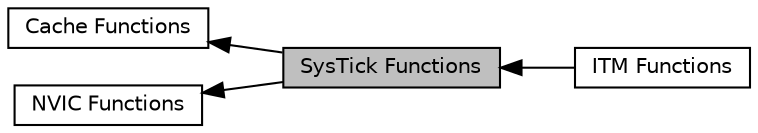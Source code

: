 digraph "SysTick Functions"
{
  edge [fontname="Helvetica",fontsize="10",labelfontname="Helvetica",labelfontsize="10"];
  node [fontname="Helvetica",fontsize="10",shape=box];
  rankdir=LR;
  Node3 [label="Cache Functions",height=0.2,width=0.4,color="black", fillcolor="white", style="filled",URL="$group___c_m_s_i_s___core___cache_functions.html",tooltip="Functions that configure Instruction and Data cache."];
  Node2 [label="NVIC Functions",height=0.2,width=0.4,color="black", fillcolor="white", style="filled",URL="$group___c_m_s_i_s___core___n_v_i_c_functions.html",tooltip="Functions that manage interrupts and exceptions via the NVIC."];
  Node1 [label="SysTick Functions",height=0.2,width=0.4,color="black", fillcolor="grey75", style="filled", fontcolor="black",tooltip="Functions that configure the System."];
  Node4 [label="ITM Functions",height=0.2,width=0.4,color="black", fillcolor="white", style="filled",URL="$group___c_m_s_i_s__core___debug_functions.html",tooltip="Functions that access the ITM debug interface."];
  Node2->Node1 [shape=plaintext, dir="back", style="solid"];
  Node3->Node1 [shape=plaintext, dir="back", style="solid"];
  Node1->Node4 [shape=plaintext, dir="back", style="solid"];
}
